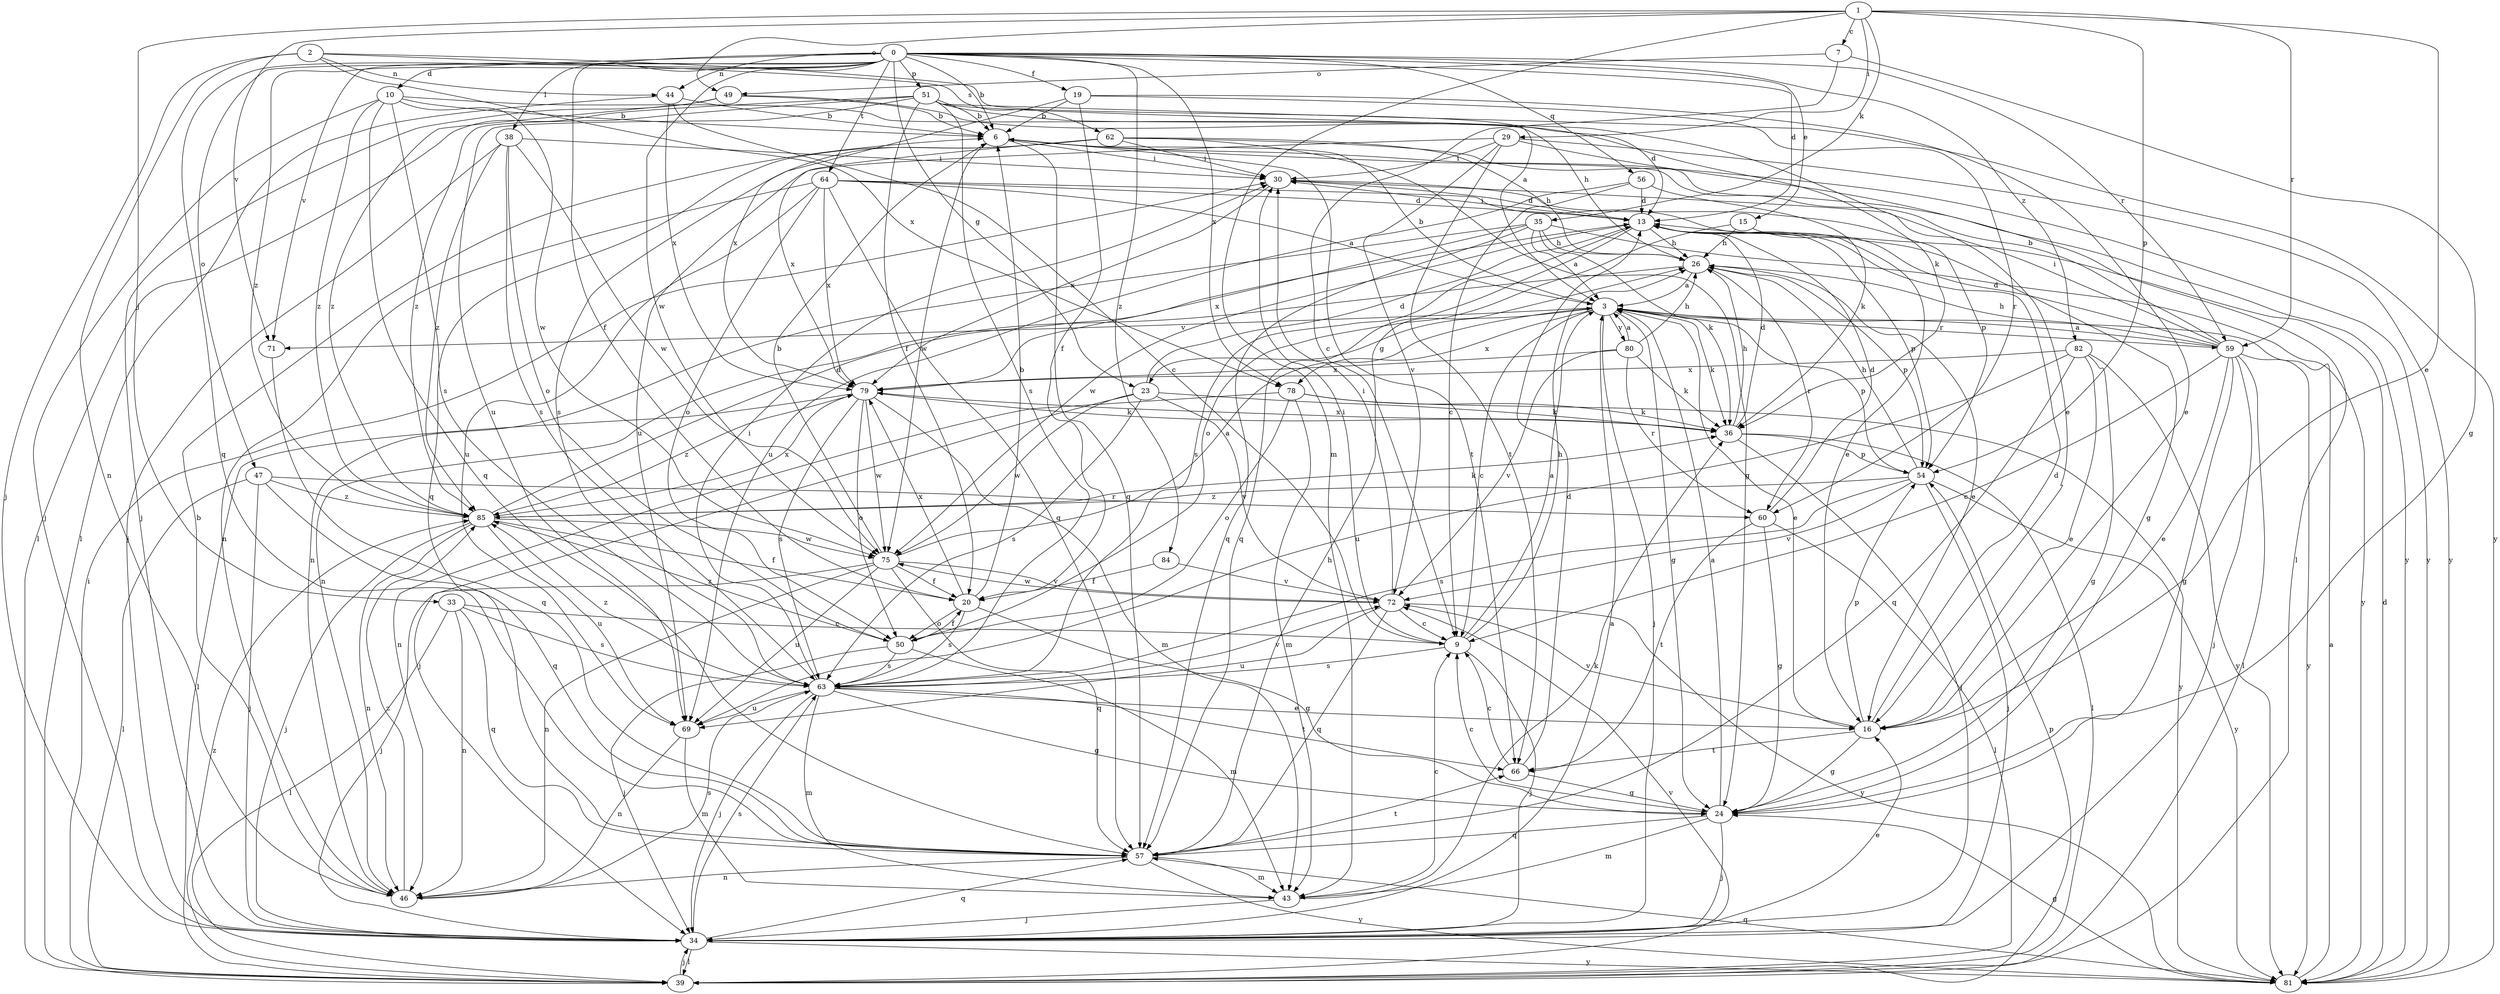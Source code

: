 strict digraph  {
0;
1;
2;
3;
6;
7;
9;
10;
13;
15;
16;
19;
20;
23;
24;
26;
29;
30;
33;
34;
35;
36;
38;
39;
43;
44;
46;
47;
49;
50;
51;
54;
56;
57;
59;
60;
62;
63;
64;
66;
69;
71;
72;
75;
78;
79;
80;
81;
82;
84;
85;
0 -> 6  [label=b];
0 -> 10  [label=d];
0 -> 13  [label=d];
0 -> 15  [label=e];
0 -> 19  [label=f];
0 -> 20  [label=f];
0 -> 23  [label=g];
0 -> 38  [label=l];
0 -> 44  [label=n];
0 -> 47  [label=o];
0 -> 51  [label=p];
0 -> 56  [label=q];
0 -> 57  [label=q];
0 -> 59  [label=r];
0 -> 64  [label=t];
0 -> 71  [label=v];
0 -> 75  [label=w];
0 -> 78  [label=x];
0 -> 82  [label=z];
0 -> 84  [label=z];
0 -> 85  [label=z];
1 -> 7  [label=c];
1 -> 16  [label=e];
1 -> 29  [label=i];
1 -> 33  [label=j];
1 -> 35  [label=k];
1 -> 43  [label=m];
1 -> 49  [label=o];
1 -> 54  [label=p];
1 -> 59  [label=r];
1 -> 71  [label=v];
2 -> 3  [label=a];
2 -> 34  [label=j];
2 -> 44  [label=n];
2 -> 46  [label=n];
2 -> 62  [label=s];
2 -> 78  [label=x];
3 -> 6  [label=b];
3 -> 9  [label=c];
3 -> 16  [label=e];
3 -> 23  [label=g];
3 -> 24  [label=g];
3 -> 34  [label=j];
3 -> 36  [label=k];
3 -> 54  [label=p];
3 -> 59  [label=r];
3 -> 71  [label=v];
3 -> 78  [label=x];
3 -> 80  [label=y];
6 -> 30  [label=i];
6 -> 57  [label=q];
6 -> 66  [label=t];
6 -> 75  [label=w];
6 -> 81  [label=y];
7 -> 9  [label=c];
7 -> 24  [label=g];
7 -> 49  [label=o];
9 -> 3  [label=a];
9 -> 26  [label=h];
9 -> 30  [label=i];
9 -> 34  [label=j];
9 -> 63  [label=s];
10 -> 6  [label=b];
10 -> 26  [label=h];
10 -> 34  [label=j];
10 -> 57  [label=q];
10 -> 63  [label=s];
10 -> 75  [label=w];
10 -> 85  [label=z];
13 -> 26  [label=h];
13 -> 30  [label=i];
13 -> 54  [label=p];
13 -> 57  [label=q];
13 -> 63  [label=s];
13 -> 75  [label=w];
15 -> 24  [label=g];
15 -> 26  [label=h];
15 -> 50  [label=o];
16 -> 13  [label=d];
16 -> 24  [label=g];
16 -> 54  [label=p];
16 -> 66  [label=t];
16 -> 72  [label=v];
19 -> 6  [label=b];
19 -> 16  [label=e];
19 -> 20  [label=f];
19 -> 60  [label=r];
19 -> 79  [label=x];
20 -> 6  [label=b];
20 -> 24  [label=g];
20 -> 50  [label=o];
20 -> 63  [label=s];
20 -> 79  [label=x];
23 -> 13  [label=d];
23 -> 34  [label=j];
23 -> 36  [label=k];
23 -> 63  [label=s];
23 -> 72  [label=v];
23 -> 75  [label=w];
24 -> 3  [label=a];
24 -> 9  [label=c];
24 -> 34  [label=j];
24 -> 43  [label=m];
24 -> 57  [label=q];
26 -> 3  [label=a];
26 -> 16  [label=e];
26 -> 46  [label=n];
26 -> 54  [label=p];
26 -> 60  [label=r];
29 -> 30  [label=i];
29 -> 39  [label=l];
29 -> 66  [label=t];
29 -> 69  [label=u];
29 -> 72  [label=v];
29 -> 81  [label=y];
30 -> 13  [label=d];
30 -> 54  [label=p];
30 -> 79  [label=x];
33 -> 9  [label=c];
33 -> 39  [label=l];
33 -> 46  [label=n];
33 -> 57  [label=q];
33 -> 63  [label=s];
34 -> 3  [label=a];
34 -> 16  [label=e];
34 -> 39  [label=l];
34 -> 57  [label=q];
34 -> 63  [label=s];
34 -> 81  [label=y];
35 -> 3  [label=a];
35 -> 26  [label=h];
35 -> 36  [label=k];
35 -> 46  [label=n];
35 -> 57  [label=q];
35 -> 79  [label=x];
35 -> 81  [label=y];
36 -> 13  [label=d];
36 -> 26  [label=h];
36 -> 34  [label=j];
36 -> 39  [label=l];
36 -> 54  [label=p];
36 -> 79  [label=x];
38 -> 30  [label=i];
38 -> 34  [label=j];
38 -> 50  [label=o];
38 -> 63  [label=s];
38 -> 75  [label=w];
38 -> 85  [label=z];
39 -> 30  [label=i];
39 -> 34  [label=j];
39 -> 54  [label=p];
39 -> 72  [label=v];
39 -> 85  [label=z];
43 -> 9  [label=c];
43 -> 34  [label=j];
43 -> 36  [label=k];
44 -> 6  [label=b];
44 -> 9  [label=c];
44 -> 39  [label=l];
44 -> 79  [label=x];
46 -> 6  [label=b];
46 -> 63  [label=s];
46 -> 85  [label=z];
47 -> 34  [label=j];
47 -> 39  [label=l];
47 -> 57  [label=q];
47 -> 60  [label=r];
47 -> 85  [label=z];
49 -> 6  [label=b];
49 -> 34  [label=j];
49 -> 36  [label=k];
49 -> 85  [label=z];
50 -> 20  [label=f];
50 -> 34  [label=j];
50 -> 43  [label=m];
50 -> 63  [label=s];
50 -> 85  [label=z];
51 -> 6  [label=b];
51 -> 13  [label=d];
51 -> 16  [label=e];
51 -> 20  [label=f];
51 -> 39  [label=l];
51 -> 63  [label=s];
51 -> 69  [label=u];
51 -> 81  [label=y];
51 -> 85  [label=z];
54 -> 26  [label=h];
54 -> 34  [label=j];
54 -> 63  [label=s];
54 -> 72  [label=v];
54 -> 81  [label=y];
54 -> 85  [label=z];
56 -> 9  [label=c];
56 -> 13  [label=d];
56 -> 36  [label=k];
56 -> 69  [label=u];
57 -> 26  [label=h];
57 -> 43  [label=m];
57 -> 46  [label=n];
57 -> 66  [label=t];
57 -> 81  [label=y];
59 -> 3  [label=a];
59 -> 6  [label=b];
59 -> 9  [label=c];
59 -> 13  [label=d];
59 -> 16  [label=e];
59 -> 24  [label=g];
59 -> 26  [label=h];
59 -> 30  [label=i];
59 -> 34  [label=j];
59 -> 39  [label=l];
59 -> 81  [label=y];
60 -> 13  [label=d];
60 -> 24  [label=g];
60 -> 39  [label=l];
60 -> 66  [label=t];
62 -> 24  [label=g];
62 -> 26  [label=h];
62 -> 30  [label=i];
62 -> 57  [label=q];
62 -> 63  [label=s];
62 -> 79  [label=x];
62 -> 81  [label=y];
63 -> 16  [label=e];
63 -> 24  [label=g];
63 -> 30  [label=i];
63 -> 34  [label=j];
63 -> 43  [label=m];
63 -> 66  [label=t];
63 -> 69  [label=u];
63 -> 72  [label=v];
63 -> 85  [label=z];
64 -> 3  [label=a];
64 -> 13  [label=d];
64 -> 16  [label=e];
64 -> 46  [label=n];
64 -> 50  [label=o];
64 -> 57  [label=q];
64 -> 69  [label=u];
64 -> 79  [label=x];
66 -> 9  [label=c];
66 -> 13  [label=d];
66 -> 24  [label=g];
69 -> 43  [label=m];
69 -> 46  [label=n];
71 -> 57  [label=q];
72 -> 9  [label=c];
72 -> 30  [label=i];
72 -> 57  [label=q];
72 -> 69  [label=u];
72 -> 75  [label=w];
72 -> 81  [label=y];
75 -> 3  [label=a];
75 -> 6  [label=b];
75 -> 20  [label=f];
75 -> 34  [label=j];
75 -> 46  [label=n];
75 -> 57  [label=q];
75 -> 69  [label=u];
75 -> 72  [label=v];
78 -> 36  [label=k];
78 -> 43  [label=m];
78 -> 46  [label=n];
78 -> 50  [label=o];
78 -> 81  [label=y];
79 -> 36  [label=k];
79 -> 39  [label=l];
79 -> 43  [label=m];
79 -> 50  [label=o];
79 -> 63  [label=s];
79 -> 75  [label=w];
79 -> 85  [label=z];
80 -> 3  [label=a];
80 -> 26  [label=h];
80 -> 36  [label=k];
80 -> 60  [label=r];
80 -> 72  [label=v];
80 -> 79  [label=x];
81 -> 3  [label=a];
81 -> 13  [label=d];
81 -> 24  [label=g];
81 -> 57  [label=q];
82 -> 16  [label=e];
82 -> 24  [label=g];
82 -> 57  [label=q];
82 -> 69  [label=u];
82 -> 79  [label=x];
82 -> 81  [label=y];
84 -> 20  [label=f];
84 -> 72  [label=v];
85 -> 13  [label=d];
85 -> 20  [label=f];
85 -> 34  [label=j];
85 -> 36  [label=k];
85 -> 46  [label=n];
85 -> 69  [label=u];
85 -> 75  [label=w];
85 -> 79  [label=x];
}

